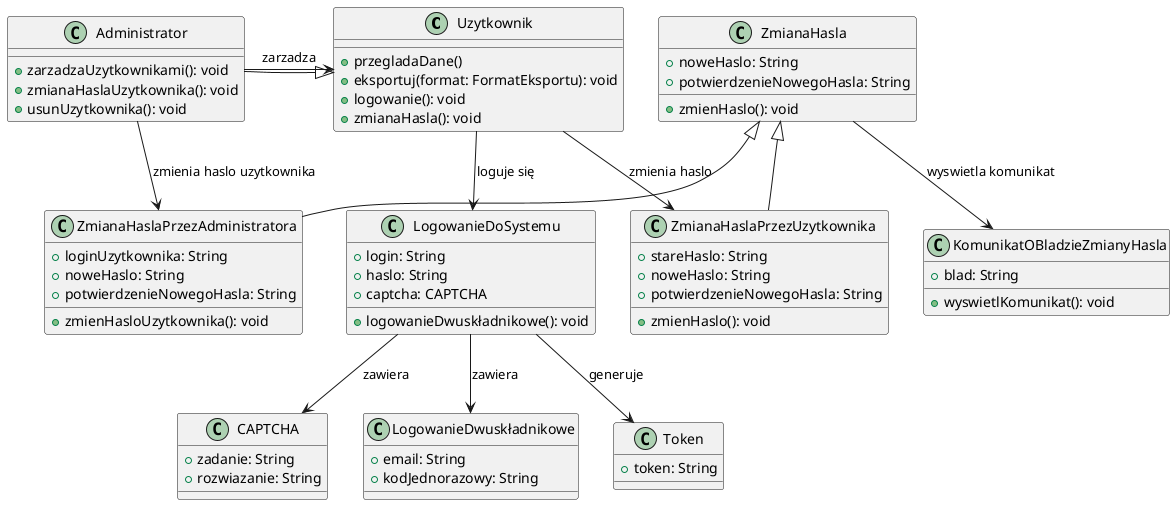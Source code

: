 @startuml


class Uzytkownik {
    +przegladaDane()
    +eksportuj(format: FormatEksportu): void
    +logowanie(): void
    +zmianaHasla(): void
}

class Administrator {
    +zarzadzaUzytkownikami(): void
    +zmianaHaslaUzytkownika(): void
    +usunUzytkownika(): void
}

class CAPTCHA {
    +zadanie: String
    +rozwiazanie: String
}

class LogowanieDoSystemu {
    +login: String
    +haslo: String
    +captcha: CAPTCHA
    +logowanieDwuskładnikowe(): void
}

class LogowanieDwuskładnikowe {
    +email: String
    +kodJednorazowy: String
}

class Token {
    +token: String
}

class ZmianaHasla {
    +noweHaslo: String
    +potwierdzenieNowegoHasla: String
    +zmienHaslo(): void
}

class ZmianaHaslaPrzezUzytkownika {
    +stareHaslo: String
    +noweHaslo: String
    +potwierdzenieNowegoHasla: String
    +zmienHaslo(): void
}

class ZmianaHaslaPrzezAdministratora {
    +loginUzytkownika: String
    +noweHaslo: String
    +potwierdzenieNowegoHasla: String
    +zmienHasloUzytkownika(): void
}

class KomunikatOBladzieZmianyHasla {
    +blad: String
    +wyswietlKomunikat(): void
}

Uzytkownik --> LogowanieDoSystemu : loguje się
LogowanieDoSystemu --> CAPTCHA : zawiera
LogowanieDoSystemu --> LogowanieDwuskładnikowe : zawiera
LogowanieDoSystemu --> Token : generuje
Uzytkownik --> ZmianaHaslaPrzezUzytkownika : zmienia haslo
Administrator --> ZmianaHaslaPrzezAdministratora : zmienia haslo uzytkownika
Administrator --> Uzytkownik : zarzadza
ZmianaHasla <|-- ZmianaHaslaPrzezUzytkownika
ZmianaHasla <|-- ZmianaHaslaPrzezAdministratora
ZmianaHasla --> KomunikatOBladzieZmianyHasla : wyswietla komunikat

Administrator -|> Uzytkownik

@enduml
